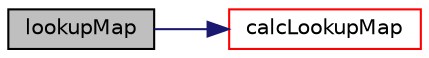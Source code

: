 digraph "lookupMap"
{
  bgcolor="transparent";
  edge [fontname="Helvetica",fontsize="10",labelfontname="Helvetica",labelfontsize="10"];
  node [fontname="Helvetica",fontsize="10",shape=record];
  rankdir="LR";
  Node1 [label="lookupMap",height=0.2,width=0.4,color="black", fillcolor="grey75", style="filled", fontcolor="black"];
  Node1 -> Node2 [color="midnightblue",fontsize="10",style="solid",fontname="Helvetica"];
  Node2 [label="calcLookupMap",height=0.2,width=0.4,color="red",URL="$a02895.html#a18efc117d24a63076e57a488201d955b",tooltip="Construct the look-up map. "];
}
